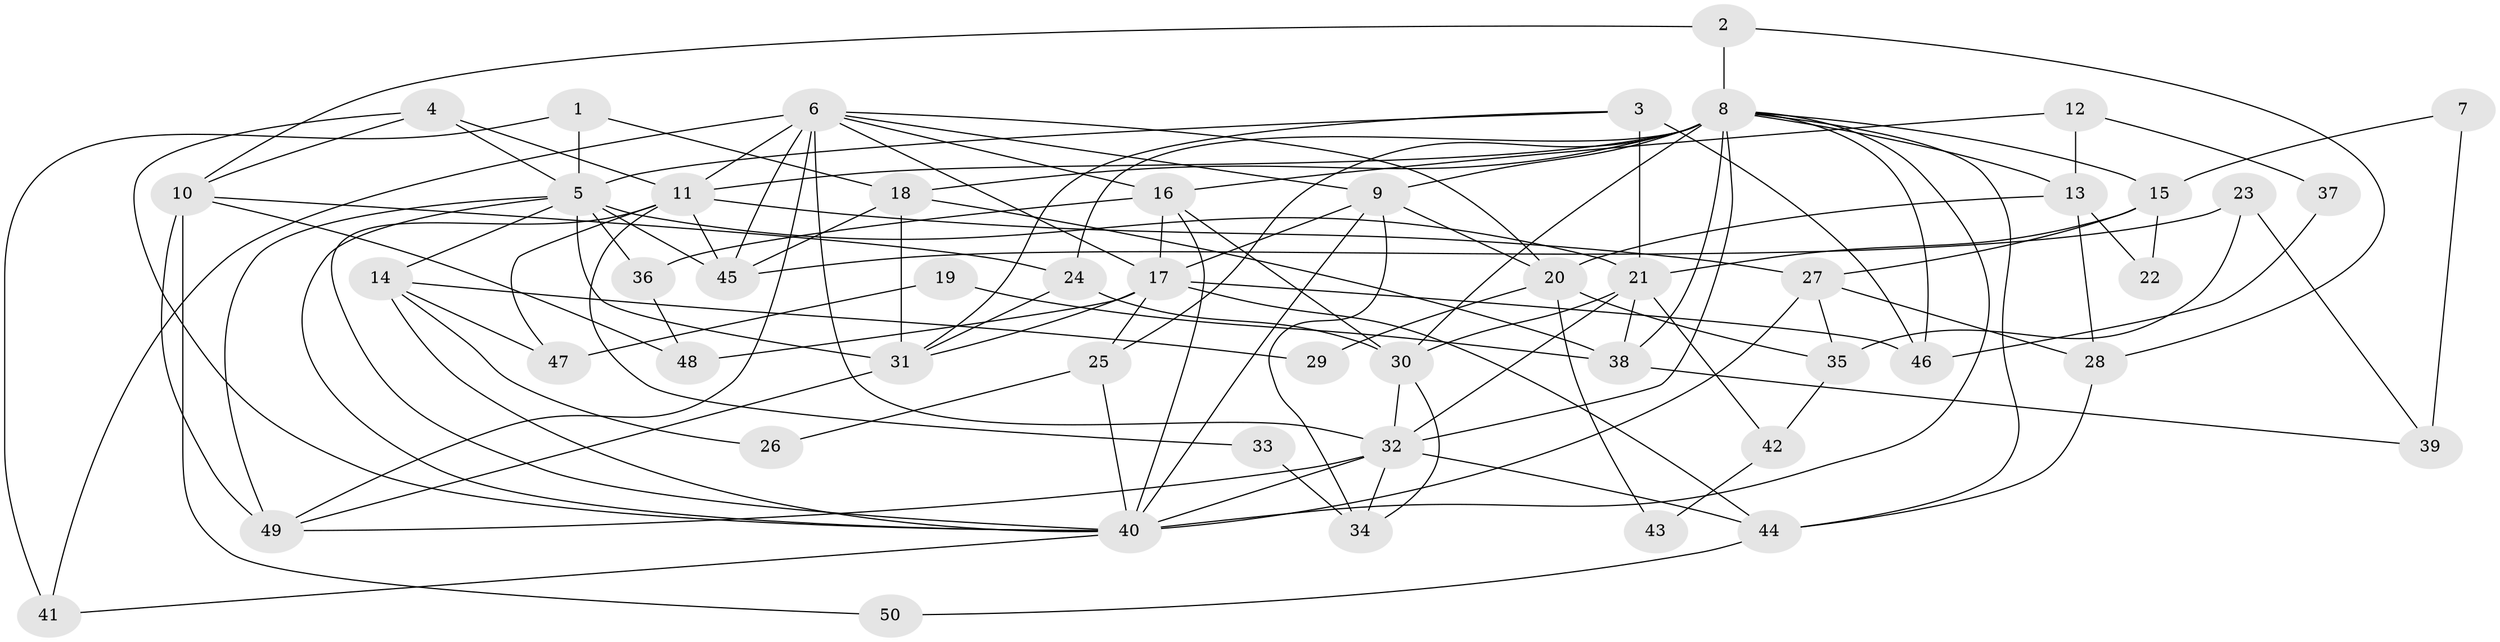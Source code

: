 // original degree distribution, {5: 0.18, 4: 0.21, 3: 0.31, 2: 0.13, 6: 0.12, 7: 0.05}
// Generated by graph-tools (version 1.1) at 2025/36/03/09/25 02:36:27]
// undirected, 50 vertices, 118 edges
graph export_dot {
graph [start="1"]
  node [color=gray90,style=filled];
  1;
  2;
  3;
  4;
  5;
  6;
  7;
  8;
  9;
  10;
  11;
  12;
  13;
  14;
  15;
  16;
  17;
  18;
  19;
  20;
  21;
  22;
  23;
  24;
  25;
  26;
  27;
  28;
  29;
  30;
  31;
  32;
  33;
  34;
  35;
  36;
  37;
  38;
  39;
  40;
  41;
  42;
  43;
  44;
  45;
  46;
  47;
  48;
  49;
  50;
  1 -- 5 [weight=2.0];
  1 -- 18 [weight=1.0];
  1 -- 41 [weight=1.0];
  2 -- 8 [weight=3.0];
  2 -- 10 [weight=1.0];
  2 -- 28 [weight=1.0];
  3 -- 5 [weight=1.0];
  3 -- 21 [weight=3.0];
  3 -- 31 [weight=1.0];
  3 -- 46 [weight=1.0];
  4 -- 5 [weight=1.0];
  4 -- 10 [weight=1.0];
  4 -- 11 [weight=1.0];
  4 -- 40 [weight=1.0];
  5 -- 14 [weight=1.0];
  5 -- 21 [weight=1.0];
  5 -- 31 [weight=2.0];
  5 -- 36 [weight=1.0];
  5 -- 40 [weight=1.0];
  5 -- 45 [weight=1.0];
  5 -- 49 [weight=1.0];
  6 -- 9 [weight=1.0];
  6 -- 11 [weight=2.0];
  6 -- 16 [weight=1.0];
  6 -- 17 [weight=1.0];
  6 -- 20 [weight=1.0];
  6 -- 32 [weight=1.0];
  6 -- 41 [weight=1.0];
  6 -- 45 [weight=1.0];
  6 -- 49 [weight=1.0];
  7 -- 15 [weight=1.0];
  7 -- 39 [weight=1.0];
  8 -- 9 [weight=1.0];
  8 -- 11 [weight=2.0];
  8 -- 13 [weight=3.0];
  8 -- 15 [weight=1.0];
  8 -- 18 [weight=1.0];
  8 -- 24 [weight=1.0];
  8 -- 25 [weight=3.0];
  8 -- 30 [weight=2.0];
  8 -- 32 [weight=2.0];
  8 -- 38 [weight=2.0];
  8 -- 40 [weight=1.0];
  8 -- 44 [weight=2.0];
  8 -- 46 [weight=2.0];
  9 -- 17 [weight=1.0];
  9 -- 20 [weight=1.0];
  9 -- 34 [weight=1.0];
  9 -- 40 [weight=1.0];
  10 -- 24 [weight=1.0];
  10 -- 48 [weight=1.0];
  10 -- 49 [weight=1.0];
  10 -- 50 [weight=1.0];
  11 -- 27 [weight=3.0];
  11 -- 33 [weight=1.0];
  11 -- 40 [weight=1.0];
  11 -- 45 [weight=1.0];
  11 -- 47 [weight=1.0];
  12 -- 13 [weight=1.0];
  12 -- 16 [weight=1.0];
  12 -- 37 [weight=1.0];
  13 -- 20 [weight=2.0];
  13 -- 22 [weight=1.0];
  13 -- 28 [weight=1.0];
  14 -- 26 [weight=1.0];
  14 -- 29 [weight=1.0];
  14 -- 40 [weight=2.0];
  14 -- 47 [weight=1.0];
  15 -- 21 [weight=1.0];
  15 -- 22 [weight=1.0];
  15 -- 27 [weight=1.0];
  16 -- 17 [weight=2.0];
  16 -- 30 [weight=1.0];
  16 -- 36 [weight=1.0];
  16 -- 40 [weight=1.0];
  17 -- 25 [weight=1.0];
  17 -- 31 [weight=1.0];
  17 -- 44 [weight=1.0];
  17 -- 46 [weight=2.0];
  17 -- 48 [weight=1.0];
  18 -- 31 [weight=1.0];
  18 -- 38 [weight=1.0];
  18 -- 45 [weight=1.0];
  19 -- 38 [weight=1.0];
  19 -- 47 [weight=1.0];
  20 -- 29 [weight=1.0];
  20 -- 35 [weight=1.0];
  20 -- 43 [weight=1.0];
  21 -- 30 [weight=1.0];
  21 -- 32 [weight=1.0];
  21 -- 38 [weight=1.0];
  21 -- 42 [weight=1.0];
  23 -- 35 [weight=1.0];
  23 -- 39 [weight=1.0];
  23 -- 45 [weight=1.0];
  24 -- 30 [weight=1.0];
  24 -- 31 [weight=1.0];
  25 -- 26 [weight=1.0];
  25 -- 40 [weight=1.0];
  27 -- 28 [weight=1.0];
  27 -- 35 [weight=1.0];
  27 -- 40 [weight=1.0];
  28 -- 44 [weight=1.0];
  30 -- 32 [weight=1.0];
  30 -- 34 [weight=1.0];
  31 -- 49 [weight=1.0];
  32 -- 34 [weight=1.0];
  32 -- 40 [weight=3.0];
  32 -- 44 [weight=1.0];
  32 -- 49 [weight=1.0];
  33 -- 34 [weight=1.0];
  35 -- 42 [weight=1.0];
  36 -- 48 [weight=1.0];
  37 -- 46 [weight=1.0];
  38 -- 39 [weight=1.0];
  40 -- 41 [weight=1.0];
  42 -- 43 [weight=1.0];
  44 -- 50 [weight=1.0];
}
